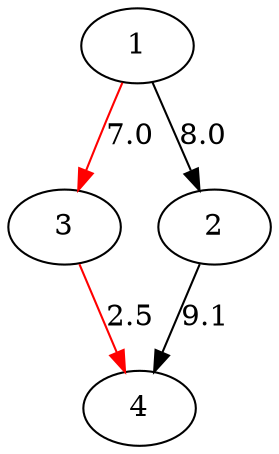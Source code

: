 digraph G {
1 -> 3 [label="7.0", color=red];
1 -> 2 [label="8.0"];
2 -> 4 [label="9.1"];
3 -> 4 [label="2.5", color=red];
}
